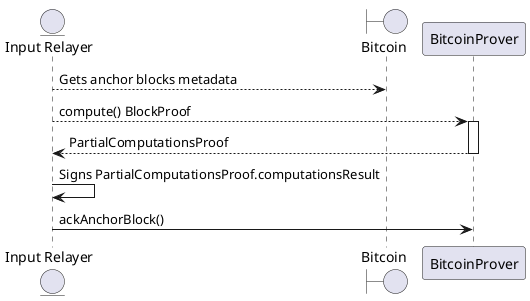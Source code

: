 @startuml Anchor block tracking

entity "Input Relayer" as inputRelayer
boundary "Bitcoin" as btc
participant "BitcoinProver" as btcProver

inputRelayer --> btc : Gets anchor blocks metadata
inputRelayer --> btcProver ++: compute() BlockProof
inputRelayer <-- btcProver --: PartialComputationsProof
inputRelayer -> inputRelayer : Signs PartialComputationsProof.computationsResult
inputRelayer -> btcProver : ackAnchorBlock()
@enduml